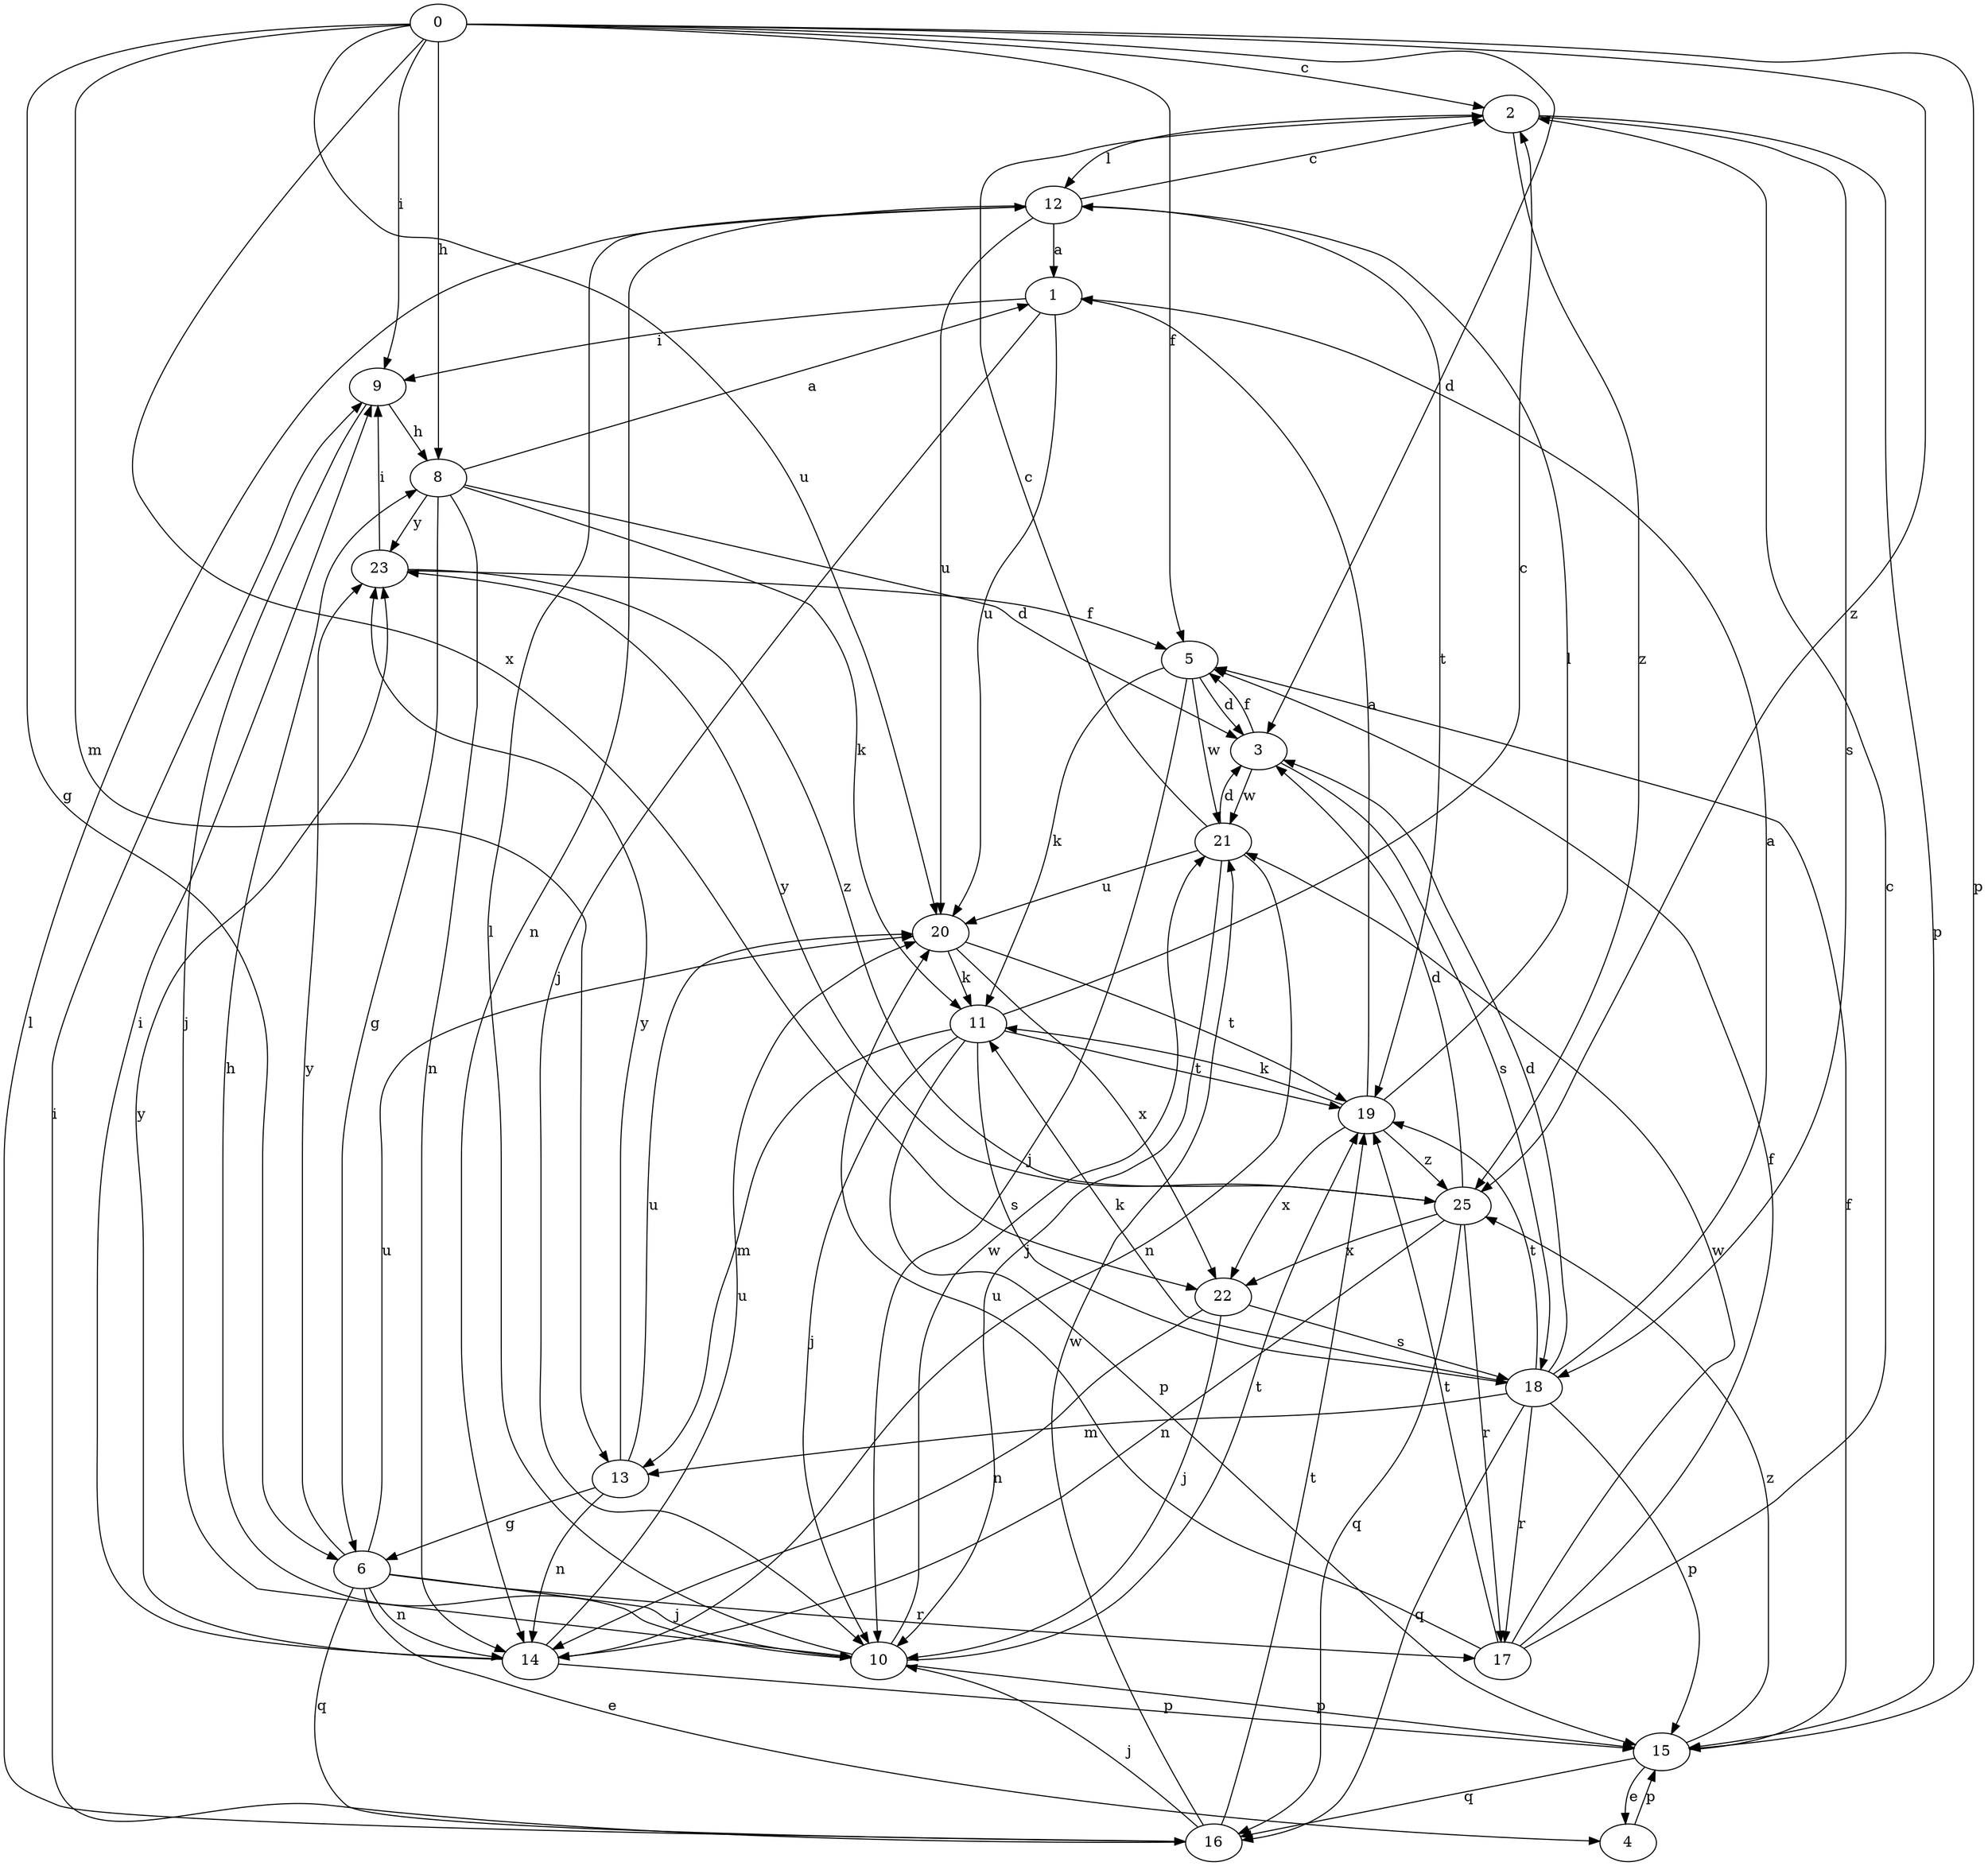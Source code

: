 strict digraph  {
0;
1;
2;
3;
4;
5;
6;
8;
9;
10;
11;
12;
13;
14;
15;
16;
17;
18;
19;
20;
21;
22;
23;
25;
0 -> 2  [label=c];
0 -> 3  [label=d];
0 -> 5  [label=f];
0 -> 6  [label=g];
0 -> 8  [label=h];
0 -> 9  [label=i];
0 -> 13  [label=m];
0 -> 15  [label=p];
0 -> 20  [label=u];
0 -> 22  [label=x];
0 -> 25  [label=z];
1 -> 9  [label=i];
1 -> 10  [label=j];
1 -> 20  [label=u];
2 -> 12  [label=l];
2 -> 15  [label=p];
2 -> 18  [label=s];
2 -> 25  [label=z];
3 -> 5  [label=f];
3 -> 18  [label=s];
3 -> 21  [label=w];
4 -> 15  [label=p];
5 -> 3  [label=d];
5 -> 10  [label=j];
5 -> 11  [label=k];
5 -> 21  [label=w];
6 -> 4  [label=e];
6 -> 10  [label=j];
6 -> 14  [label=n];
6 -> 16  [label=q];
6 -> 17  [label=r];
6 -> 20  [label=u];
6 -> 23  [label=y];
8 -> 1  [label=a];
8 -> 3  [label=d];
8 -> 6  [label=g];
8 -> 11  [label=k];
8 -> 14  [label=n];
8 -> 23  [label=y];
9 -> 8  [label=h];
9 -> 10  [label=j];
10 -> 8  [label=h];
10 -> 12  [label=l];
10 -> 15  [label=p];
10 -> 19  [label=t];
10 -> 21  [label=w];
11 -> 2  [label=c];
11 -> 10  [label=j];
11 -> 13  [label=m];
11 -> 15  [label=p];
11 -> 18  [label=s];
11 -> 19  [label=t];
12 -> 1  [label=a];
12 -> 2  [label=c];
12 -> 14  [label=n];
12 -> 19  [label=t];
12 -> 20  [label=u];
13 -> 6  [label=g];
13 -> 14  [label=n];
13 -> 20  [label=u];
13 -> 23  [label=y];
14 -> 9  [label=i];
14 -> 15  [label=p];
14 -> 20  [label=u];
14 -> 23  [label=y];
15 -> 4  [label=e];
15 -> 5  [label=f];
15 -> 16  [label=q];
15 -> 25  [label=z];
16 -> 9  [label=i];
16 -> 10  [label=j];
16 -> 12  [label=l];
16 -> 19  [label=t];
16 -> 21  [label=w];
17 -> 2  [label=c];
17 -> 5  [label=f];
17 -> 19  [label=t];
17 -> 20  [label=u];
17 -> 21  [label=w];
18 -> 1  [label=a];
18 -> 3  [label=d];
18 -> 11  [label=k];
18 -> 13  [label=m];
18 -> 15  [label=p];
18 -> 16  [label=q];
18 -> 17  [label=r];
18 -> 19  [label=t];
19 -> 1  [label=a];
19 -> 11  [label=k];
19 -> 12  [label=l];
19 -> 22  [label=x];
19 -> 25  [label=z];
20 -> 11  [label=k];
20 -> 19  [label=t];
20 -> 22  [label=x];
21 -> 2  [label=c];
21 -> 3  [label=d];
21 -> 10  [label=j];
21 -> 14  [label=n];
21 -> 20  [label=u];
22 -> 10  [label=j];
22 -> 14  [label=n];
22 -> 18  [label=s];
23 -> 5  [label=f];
23 -> 9  [label=i];
23 -> 25  [label=z];
25 -> 3  [label=d];
25 -> 14  [label=n];
25 -> 16  [label=q];
25 -> 17  [label=r];
25 -> 22  [label=x];
25 -> 23  [label=y];
}
